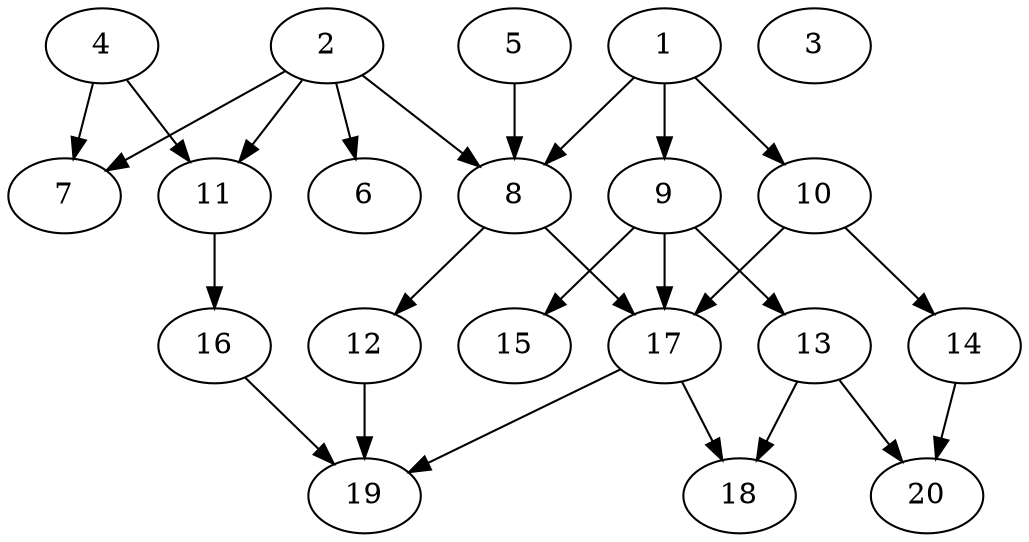 // DAG automatically generated by daggen at Wed Jul 24 22:02:40 2019
// ./daggen --dot -n 20 --ccr 0.5 --fat 0.6 --regular 0.5 --density 0.5 --mindata 5242880 --maxdata 52428800 
digraph G {
  1 [size="68065280", alpha="0.16", expect_size="34032640"] 
  1 -> 8 [size ="34032640"]
  1 -> 9 [size ="34032640"]
  1 -> 10 [size ="34032640"]
  2 [size="40288256", alpha="0.10", expect_size="20144128"] 
  2 -> 6 [size ="20144128"]
  2 -> 7 [size ="20144128"]
  2 -> 8 [size ="20144128"]
  2 -> 11 [size ="20144128"]
  3 [size="82221056", alpha="0.05", expect_size="41110528"] 
  4 [size="55285760", alpha="0.14", expect_size="27642880"] 
  4 -> 7 [size ="27642880"]
  4 -> 11 [size ="27642880"]
  5 [size="71065600", alpha="0.00", expect_size="35532800"] 
  5 -> 8 [size ="35532800"]
  6 [size="25739264", alpha="0.19", expect_size="12869632"] 
  7 [size="86423552", alpha="0.19", expect_size="43211776"] 
  8 [size="62865408", alpha="0.03", expect_size="31432704"] 
  8 -> 12 [size ="31432704"]
  8 -> 17 [size ="31432704"]
  9 [size="81401856", alpha="0.09", expect_size="40700928"] 
  9 -> 13 [size ="40700928"]
  9 -> 15 [size ="40700928"]
  9 -> 17 [size ="40700928"]
  10 [size="23365632", alpha="0.02", expect_size="11682816"] 
  10 -> 14 [size ="11682816"]
  10 -> 17 [size ="11682816"]
  11 [size="83283968", alpha="0.13", expect_size="41641984"] 
  11 -> 16 [size ="41641984"]
  12 [size="63754240", alpha="0.07", expect_size="31877120"] 
  12 -> 19 [size ="31877120"]
  13 [size="18483200", alpha="0.15", expect_size="9241600"] 
  13 -> 18 [size ="9241600"]
  13 -> 20 [size ="9241600"]
  14 [size="40912896", alpha="0.02", expect_size="20456448"] 
  14 -> 20 [size ="20456448"]
  15 [size="12138496", alpha="0.13", expect_size="6069248"] 
  16 [size="12949504", alpha="0.02", expect_size="6474752"] 
  16 -> 19 [size ="6474752"]
  17 [size="10545152", alpha="0.19", expect_size="5272576"] 
  17 -> 18 [size ="5272576"]
  17 -> 19 [size ="5272576"]
  18 [size="98783232", alpha="0.09", expect_size="49391616"] 
  19 [size="17403904", alpha="0.18", expect_size="8701952"] 
  20 [size="60418048", alpha="0.00", expect_size="30209024"] 
}
